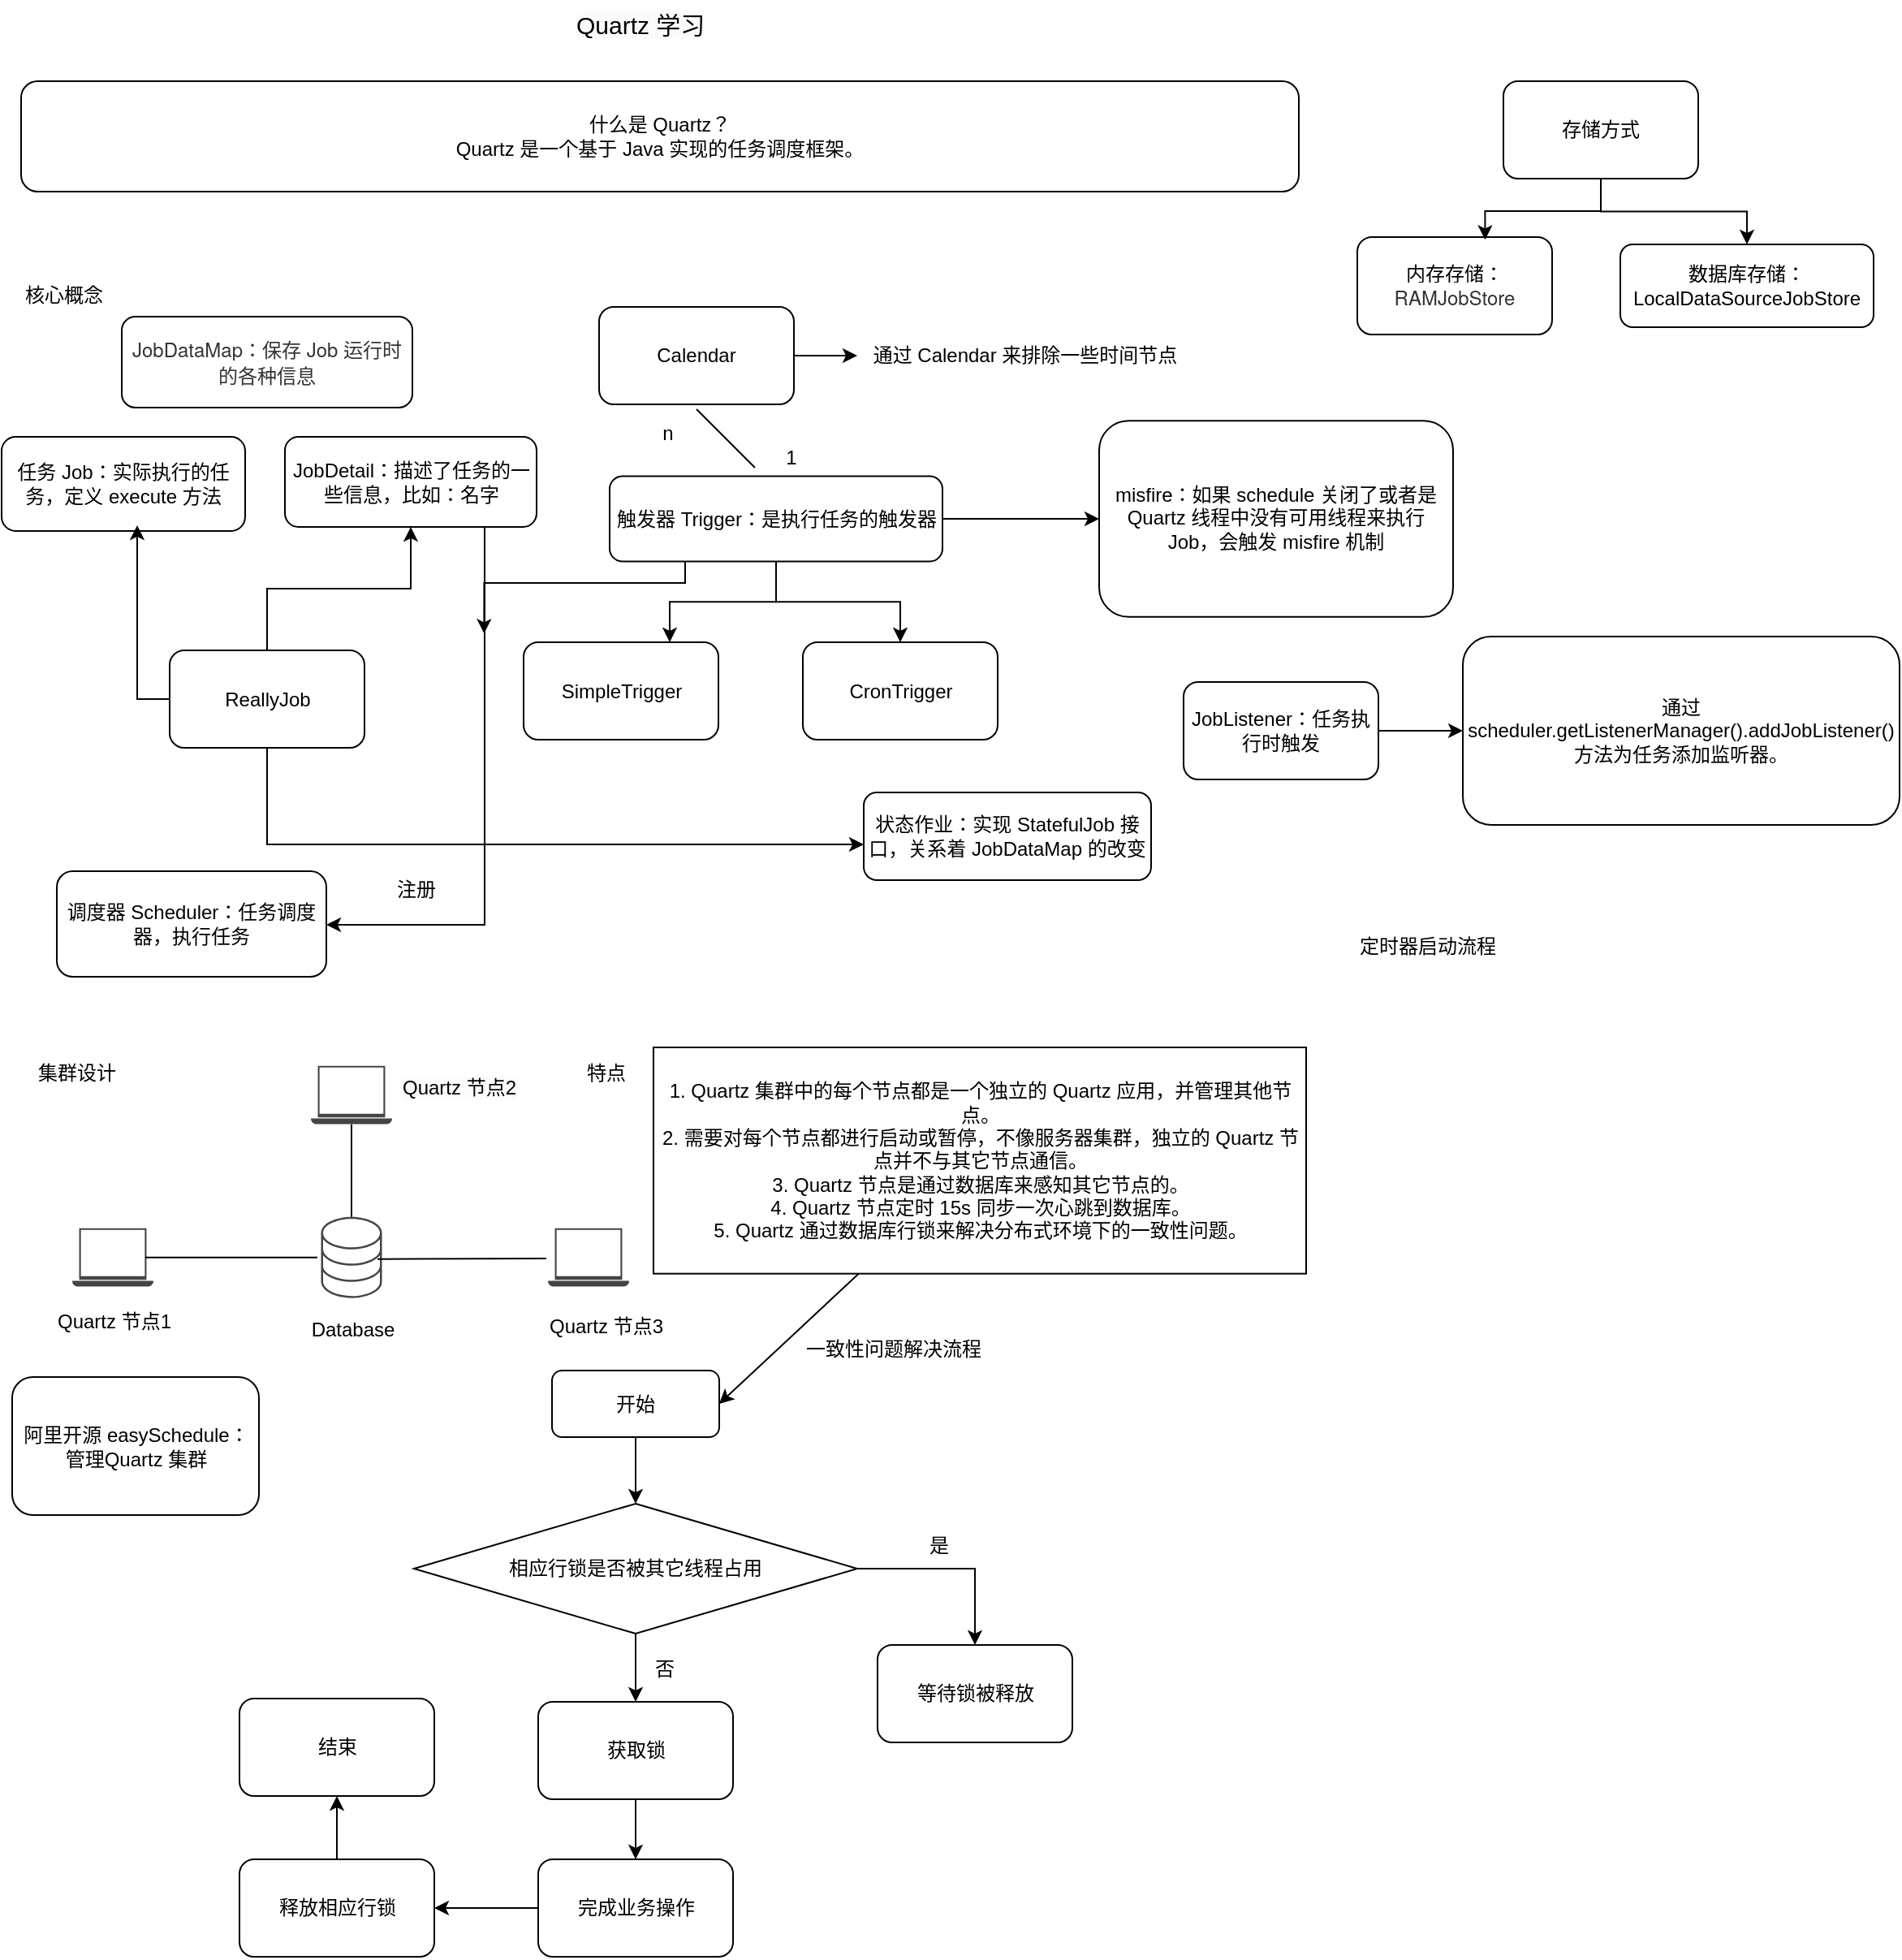 <mxfile version="24.6.5" type="github">
  <diagram name="第 1 页" id="t5rmYULxfnpGZIQc0kC4">
    <mxGraphModel dx="1221" dy="759" grid="0" gridSize="10" guides="1" tooltips="1" connect="1" arrows="1" fold="1" page="1" pageScale="1" pageWidth="827" pageHeight="1169" math="0" shadow="0">
      <root>
        <mxCell id="0" />
        <mxCell id="1" parent="0" />
        <mxCell id="8cU8IfGOEaAC18SAXIAc-3" value="什么是 Quartz？&lt;div&gt;Quartz 是一个基于 Java 实现的任务调度框架。&lt;/div&gt;" style="rounded=1;whiteSpace=wrap;html=1;" vertex="1" parent="1">
          <mxGeometry x="20" y="68" width="787" height="68" as="geometry" />
        </mxCell>
        <mxCell id="8cU8IfGOEaAC18SAXIAc-5" value="&lt;font style=&quot;font-size: 12px;&quot;&gt;任务 Job：实际执行的任务，定义 execute 方法&lt;/font&gt;" style="rounded=1;whiteSpace=wrap;html=1;" vertex="1" parent="1">
          <mxGeometry x="8" y="287" width="150" height="58" as="geometry" />
        </mxCell>
        <mxCell id="8cU8IfGOEaAC18SAXIAc-6" value="&lt;span style=&quot;color: rgb(0, 0, 0); font-family: Helvetica; font-size: 15px; font-style: normal; font-variant-ligatures: normal; font-variant-caps: normal; font-weight: 400; letter-spacing: normal; orphans: 2; text-align: center; text-indent: 0px; text-transform: none; widows: 2; word-spacing: 0px; -webkit-text-stroke-width: 0px; white-space: normal; background-color: rgb(251, 251, 251); text-decoration-thickness: initial; text-decoration-style: initial; text-decoration-color: initial; display: inline !important; float: none;&quot;&gt;Quartz 学习&lt;/span&gt;" style="text;whiteSpace=wrap;html=1;" vertex="1" parent="1">
          <mxGeometry x="359.997" y="18.003" width="107" height="40" as="geometry" />
        </mxCell>
        <mxCell id="8cU8IfGOEaAC18SAXIAc-7" value="核心概念" style="text;html=1;align=center;verticalAlign=middle;resizable=0;points=[];autosize=1;strokeColor=none;fillColor=none;" vertex="1" parent="1">
          <mxGeometry x="13" y="187" width="66" height="26" as="geometry" />
        </mxCell>
        <mxCell id="8cU8IfGOEaAC18SAXIAc-20" style="edgeStyle=orthogonalEdgeStyle;rounded=0;orthogonalLoop=1;jettySize=auto;html=1;entryX=0.75;entryY=0;entryDx=0;entryDy=0;" edge="1" parent="1" source="8cU8IfGOEaAC18SAXIAc-12" target="8cU8IfGOEaAC18SAXIAc-18">
          <mxGeometry relative="1" as="geometry" />
        </mxCell>
        <mxCell id="8cU8IfGOEaAC18SAXIAc-21" style="edgeStyle=orthogonalEdgeStyle;rounded=0;orthogonalLoop=1;jettySize=auto;html=1;" edge="1" parent="1" source="8cU8IfGOEaAC18SAXIAc-12" target="8cU8IfGOEaAC18SAXIAc-19">
          <mxGeometry relative="1" as="geometry" />
        </mxCell>
        <mxCell id="8cU8IfGOEaAC18SAXIAc-79" style="edgeStyle=orthogonalEdgeStyle;rounded=0;orthogonalLoop=1;jettySize=auto;html=1;" edge="1" parent="1" source="8cU8IfGOEaAC18SAXIAc-12">
          <mxGeometry relative="1" as="geometry">
            <mxPoint x="305.167" y="408.167" as="targetPoint" />
            <Array as="points">
              <mxPoint x="429" y="377" />
              <mxPoint x="305" y="377" />
            </Array>
          </mxGeometry>
        </mxCell>
        <mxCell id="8cU8IfGOEaAC18SAXIAc-96" value="" style="edgeStyle=orthogonalEdgeStyle;rounded=0;orthogonalLoop=1;jettySize=auto;html=1;" edge="1" parent="1" source="8cU8IfGOEaAC18SAXIAc-12" target="8cU8IfGOEaAC18SAXIAc-95">
          <mxGeometry relative="1" as="geometry" />
        </mxCell>
        <mxCell id="8cU8IfGOEaAC18SAXIAc-12" value="&lt;font style=&quot;font-size: 12px;&quot;&gt;触发器 Trigger：是执行任务的触发器&lt;/font&gt;" style="rounded=1;whiteSpace=wrap;html=1;" vertex="1" parent="1">
          <mxGeometry x="382.5" y="311.25" width="205" height="52.5" as="geometry" />
        </mxCell>
        <mxCell id="8cU8IfGOEaAC18SAXIAc-15" value="调度器 Scheduler：任务调度器，执行任务" style="rounded=1;whiteSpace=wrap;html=1;" vertex="1" parent="1">
          <mxGeometry x="42" y="554.5" width="166" height="65" as="geometry" />
        </mxCell>
        <mxCell id="8cU8IfGOEaAC18SAXIAc-18" value="SimpleTrigger" style="rounded=1;whiteSpace=wrap;html=1;" vertex="1" parent="1">
          <mxGeometry x="329.5" y="413.5" width="120" height="60" as="geometry" />
        </mxCell>
        <mxCell id="8cU8IfGOEaAC18SAXIAc-19" value="CronTrigger" style="rounded=1;whiteSpace=wrap;html=1;" vertex="1" parent="1">
          <mxGeometry x="501.5" y="413.5" width="120" height="60" as="geometry" />
        </mxCell>
        <mxCell id="8cU8IfGOEaAC18SAXIAc-24" value="集群设计" style="text;html=1;align=center;verticalAlign=middle;resizable=0;points=[];autosize=1;strokeColor=none;fillColor=none;" vertex="1" parent="1">
          <mxGeometry x="20.5" y="666" width="66" height="26" as="geometry" />
        </mxCell>
        <mxCell id="8cU8IfGOEaAC18SAXIAc-26" value="" style="sketch=0;pointerEvents=1;shadow=0;dashed=0;html=1;strokeColor=none;fillColor=#434445;aspect=fixed;labelPosition=center;verticalLabelPosition=bottom;verticalAlign=top;align=center;outlineConnect=0;shape=mxgraph.vvd.laptop;" vertex="1" parent="1">
          <mxGeometry x="51.5" y="774.33" width="50" height="36" as="geometry" />
        </mxCell>
        <mxCell id="8cU8IfGOEaAC18SAXIAc-27" value="" style="sketch=0;pointerEvents=1;shadow=0;dashed=0;html=1;strokeColor=none;fillColor=#434445;aspect=fixed;labelPosition=center;verticalLabelPosition=bottom;verticalAlign=top;align=center;outlineConnect=0;shape=mxgraph.vvd.laptop;" vertex="1" parent="1">
          <mxGeometry x="344.5" y="774.33" width="50" height="36" as="geometry" />
        </mxCell>
        <mxCell id="8cU8IfGOEaAC18SAXIAc-28" value="" style="sketch=0;pointerEvents=1;shadow=0;dashed=0;html=1;strokeColor=none;fillColor=#434445;aspect=fixed;labelPosition=center;verticalLabelPosition=bottom;verticalAlign=top;align=center;outlineConnect=0;shape=mxgraph.vvd.laptop;" vertex="1" parent="1">
          <mxGeometry x="198.5" y="674.33" width="50" height="36" as="geometry" />
        </mxCell>
        <mxCell id="8cU8IfGOEaAC18SAXIAc-29" value="" style="sketch=0;pointerEvents=1;shadow=0;dashed=0;html=1;strokeColor=none;fillColor=#434445;aspect=fixed;labelPosition=center;verticalLabelPosition=bottom;verticalAlign=top;align=center;outlineConnect=0;shape=mxgraph.vvd.storage;" vertex="1" parent="1">
          <mxGeometry x="204.75" y="767.33" width="37.5" height="50" as="geometry" />
        </mxCell>
        <mxCell id="8cU8IfGOEaAC18SAXIAc-30" value="" style="line;strokeWidth=1;rotatable=0;dashed=0;labelPosition=right;align=left;verticalAlign=middle;spacingTop=0;spacingLeft=6;points=[];portConstraint=eastwest;" vertex="1" parent="1">
          <mxGeometry x="96.5" y="787.33" width="106" height="10" as="geometry" />
        </mxCell>
        <mxCell id="8cU8IfGOEaAC18SAXIAc-31" value="" style="endArrow=none;html=1;rounded=0;" edge="1" parent="1">
          <mxGeometry relative="1" as="geometry">
            <mxPoint x="239.5" y="793.33" as="sourcePoint" />
            <mxPoint x="343.5" y="793" as="targetPoint" />
          </mxGeometry>
        </mxCell>
        <mxCell id="8cU8IfGOEaAC18SAXIAc-34" value="" style="endArrow=none;html=1;rounded=0;" edge="1" parent="1" source="8cU8IfGOEaAC18SAXIAc-28" target="8cU8IfGOEaAC18SAXIAc-29">
          <mxGeometry relative="1" as="geometry">
            <mxPoint x="222.5" y="710.33" as="sourcePoint" />
            <mxPoint x="225.5" y="766.33" as="targetPoint" />
          </mxGeometry>
        </mxCell>
        <mxCell id="8cU8IfGOEaAC18SAXIAc-35" value="Database" style="text;html=1;align=center;verticalAlign=middle;resizable=0;points=[];autosize=1;strokeColor=none;fillColor=none;" vertex="1" parent="1">
          <mxGeometry x="189" y="824.33" width="69" height="26" as="geometry" />
        </mxCell>
        <mxCell id="8cU8IfGOEaAC18SAXIAc-36" value="Quartz 节点1" style="text;html=1;align=center;verticalAlign=middle;resizable=0;points=[];autosize=1;strokeColor=none;fillColor=none;" vertex="1" parent="1">
          <mxGeometry x="32.5" y="819.33" width="88" height="26" as="geometry" />
        </mxCell>
        <mxCell id="8cU8IfGOEaAC18SAXIAc-37" value="&lt;span style=&quot;color: rgb(0, 0, 0); font-family: Helvetica; font-size: 12px; font-style: normal; font-variant-ligatures: normal; font-variant-caps: normal; font-weight: 400; letter-spacing: normal; orphans: 2; text-align: center; text-indent: 0px; text-transform: none; widows: 2; word-spacing: 0px; -webkit-text-stroke-width: 0px; white-space: nowrap; background-color: rgb(251, 251, 251); text-decoration-thickness: initial; text-decoration-style: initial; text-decoration-color: initial; display: inline !important; float: none;&quot;&gt;Quartz 节点2&lt;/span&gt;" style="text;whiteSpace=wrap;html=1;" vertex="1" parent="1">
          <mxGeometry x="253.497" y="674.327" width="98" height="36" as="geometry" />
        </mxCell>
        <mxCell id="8cU8IfGOEaAC18SAXIAc-38" value="Quartz 节点3" style="text;html=1;align=center;verticalAlign=middle;resizable=0;points=[];autosize=1;strokeColor=none;fillColor=none;" vertex="1" parent="1">
          <mxGeometry x="335.5" y="822" width="88" height="26" as="geometry" />
        </mxCell>
        <mxCell id="8cU8IfGOEaAC18SAXIAc-39" value="&lt;div&gt;1. Quartz 集群中的每个节点都是一个独立的 Quartz 应用，并管理其他节点。&lt;div&gt;2. 需要对每个节点都进行启动或暂停，不像服务器集群，独立的 Quartz 节点并不与其它节点通信。&lt;/div&gt;&lt;div&gt;3. Quartz 节点是通过数据库来感知其它节点的。&lt;/div&gt;&lt;div&gt;4. Quartz 节点定时 15s 同步一次心跳到数据库。&lt;/div&gt;&lt;div&gt;5. Quartz 通过数据库行锁来解决分布式环境下的一致性问题。&lt;/div&gt;&lt;/div&gt;" style="whiteSpace=wrap;html=1;" vertex="1" parent="1">
          <mxGeometry x="409.5" y="663" width="402" height="139.34" as="geometry" />
        </mxCell>
        <mxCell id="8cU8IfGOEaAC18SAXIAc-40" value="特点" style="text;html=1;align=center;verticalAlign=middle;resizable=0;points=[];autosize=1;strokeColor=none;fillColor=none;" vertex="1" parent="1">
          <mxGeometry x="358.5" y="666" width="42" height="26" as="geometry" />
        </mxCell>
        <mxCell id="8cU8IfGOEaAC18SAXIAc-58" value="" style="edgeStyle=orthogonalEdgeStyle;rounded=0;orthogonalLoop=1;jettySize=auto;html=1;" edge="1" parent="1" source="8cU8IfGOEaAC18SAXIAc-41" target="8cU8IfGOEaAC18SAXIAc-43">
          <mxGeometry relative="1" as="geometry" />
        </mxCell>
        <mxCell id="8cU8IfGOEaAC18SAXIAc-41" value="开始" style="rounded=1;whiteSpace=wrap;html=1;" vertex="1" parent="1">
          <mxGeometry x="347" y="862" width="103" height="41" as="geometry" />
        </mxCell>
        <mxCell id="8cU8IfGOEaAC18SAXIAc-45" style="edgeStyle=orthogonalEdgeStyle;rounded=0;orthogonalLoop=1;jettySize=auto;html=1;entryX=0.5;entryY=0;entryDx=0;entryDy=0;" edge="1" parent="1" source="8cU8IfGOEaAC18SAXIAc-43" target="8cU8IfGOEaAC18SAXIAc-44">
          <mxGeometry relative="1" as="geometry" />
        </mxCell>
        <mxCell id="8cU8IfGOEaAC18SAXIAc-49" style="edgeStyle=orthogonalEdgeStyle;rounded=0;orthogonalLoop=1;jettySize=auto;html=1;entryX=0.5;entryY=0;entryDx=0;entryDy=0;" edge="1" parent="1" source="8cU8IfGOEaAC18SAXIAc-43" target="8cU8IfGOEaAC18SAXIAc-47">
          <mxGeometry relative="1" as="geometry" />
        </mxCell>
        <mxCell id="8cU8IfGOEaAC18SAXIAc-43" value="相应行锁是否被其它线程占用" style="rhombus;whiteSpace=wrap;html=1;" vertex="1" parent="1">
          <mxGeometry x="262" y="944" width="273" height="80" as="geometry" />
        </mxCell>
        <mxCell id="8cU8IfGOEaAC18SAXIAc-44" value="等待锁被释放" style="rounded=1;whiteSpace=wrap;html=1;" vertex="1" parent="1">
          <mxGeometry x="547.5" y="1031" width="120" height="60" as="geometry" />
        </mxCell>
        <mxCell id="8cU8IfGOEaAC18SAXIAc-46" value="是" style="text;html=1;align=center;verticalAlign=middle;resizable=0;points=[];autosize=1;strokeColor=none;fillColor=none;" vertex="1" parent="1">
          <mxGeometry x="569.5" y="957" width="30" height="26" as="geometry" />
        </mxCell>
        <mxCell id="8cU8IfGOEaAC18SAXIAc-53" style="edgeStyle=orthogonalEdgeStyle;rounded=0;orthogonalLoop=1;jettySize=auto;html=1;entryX=0.5;entryY=0;entryDx=0;entryDy=0;" edge="1" parent="1" source="8cU8IfGOEaAC18SAXIAc-47" target="8cU8IfGOEaAC18SAXIAc-51">
          <mxGeometry relative="1" as="geometry" />
        </mxCell>
        <mxCell id="8cU8IfGOEaAC18SAXIAc-47" value="获取锁" style="rounded=1;whiteSpace=wrap;html=1;" vertex="1" parent="1">
          <mxGeometry x="338.5" y="1066" width="120" height="60" as="geometry" />
        </mxCell>
        <mxCell id="8cU8IfGOEaAC18SAXIAc-50" value="否" style="text;html=1;align=center;verticalAlign=middle;resizable=0;points=[];autosize=1;strokeColor=none;fillColor=none;" vertex="1" parent="1">
          <mxGeometry x="400.5" y="1033" width="30" height="26" as="geometry" />
        </mxCell>
        <mxCell id="8cU8IfGOEaAC18SAXIAc-55" style="edgeStyle=orthogonalEdgeStyle;rounded=0;orthogonalLoop=1;jettySize=auto;html=1;entryX=1;entryY=0.5;entryDx=0;entryDy=0;" edge="1" parent="1" source="8cU8IfGOEaAC18SAXIAc-51" target="8cU8IfGOEaAC18SAXIAc-54">
          <mxGeometry relative="1" as="geometry" />
        </mxCell>
        <mxCell id="8cU8IfGOEaAC18SAXIAc-51" value="完成业务操作" style="rounded=1;whiteSpace=wrap;html=1;" vertex="1" parent="1">
          <mxGeometry x="338.5" y="1163" width="120" height="60" as="geometry" />
        </mxCell>
        <mxCell id="8cU8IfGOEaAC18SAXIAc-57" value="" style="edgeStyle=orthogonalEdgeStyle;rounded=0;orthogonalLoop=1;jettySize=auto;html=1;" edge="1" parent="1" source="8cU8IfGOEaAC18SAXIAc-54" target="8cU8IfGOEaAC18SAXIAc-56">
          <mxGeometry relative="1" as="geometry" />
        </mxCell>
        <mxCell id="8cU8IfGOEaAC18SAXIAc-54" value="释放相应行锁" style="rounded=1;whiteSpace=wrap;html=1;" vertex="1" parent="1">
          <mxGeometry x="154.5" y="1163" width="120" height="60" as="geometry" />
        </mxCell>
        <mxCell id="8cU8IfGOEaAC18SAXIAc-56" value="结束" style="rounded=1;whiteSpace=wrap;html=1;" vertex="1" parent="1">
          <mxGeometry x="154.5" y="1064" width="120" height="60" as="geometry" />
        </mxCell>
        <mxCell id="8cU8IfGOEaAC18SAXIAc-59" value="" style="endArrow=classic;html=1;rounded=0;entryX=1;entryY=0.5;entryDx=0;entryDy=0;" edge="1" parent="1" source="8cU8IfGOEaAC18SAXIAc-39" target="8cU8IfGOEaAC18SAXIAc-41">
          <mxGeometry width="50" height="50" relative="1" as="geometry">
            <mxPoint x="494.5" y="874.33" as="sourcePoint" />
            <mxPoint x="544.5" y="824.33" as="targetPoint" />
          </mxGeometry>
        </mxCell>
        <mxCell id="8cU8IfGOEaAC18SAXIAc-60" value="一致性问题解决流程" style="text;html=1;align=center;verticalAlign=middle;resizable=0;points=[];autosize=1;strokeColor=none;fillColor=none;" vertex="1" parent="1">
          <mxGeometry x="493.5" y="836" width="126" height="26" as="geometry" />
        </mxCell>
        <mxCell id="8cU8IfGOEaAC18SAXIAc-61" value="阿里开源 easySchedule：管理Quartz 集群" style="rounded=1;whiteSpace=wrap;html=1;" vertex="1" parent="1">
          <mxGeometry x="14.5" y="866" width="152" height="85" as="geometry" />
        </mxCell>
        <mxCell id="8cU8IfGOEaAC18SAXIAc-92" value="" style="edgeStyle=orthogonalEdgeStyle;rounded=0;orthogonalLoop=1;jettySize=auto;html=1;" edge="1" parent="1" source="8cU8IfGOEaAC18SAXIAc-62" target="8cU8IfGOEaAC18SAXIAc-68">
          <mxGeometry relative="1" as="geometry" />
        </mxCell>
        <mxCell id="8cU8IfGOEaAC18SAXIAc-62" value="Calendar" style="rounded=1;whiteSpace=wrap;html=1;" vertex="1" parent="1">
          <mxGeometry x="376" y="207" width="120" height="60" as="geometry" />
        </mxCell>
        <mxCell id="8cU8IfGOEaAC18SAXIAc-64" value="" style="endArrow=none;html=1;rounded=0;" edge="1" parent="1">
          <mxGeometry relative="1" as="geometry">
            <mxPoint x="436" y="270" as="sourcePoint" />
            <mxPoint x="472" y="306" as="targetPoint" />
          </mxGeometry>
        </mxCell>
        <mxCell id="8cU8IfGOEaAC18SAXIAc-65" value="1" style="text;html=1;align=center;verticalAlign=middle;resizable=0;points=[];autosize=1;strokeColor=none;fillColor=none;" vertex="1" parent="1">
          <mxGeometry x="481" y="287" width="25" height="26" as="geometry" />
        </mxCell>
        <mxCell id="8cU8IfGOEaAC18SAXIAc-67" value="n" style="text;html=1;align=center;verticalAlign=middle;resizable=0;points=[];autosize=1;strokeColor=none;fillColor=none;" vertex="1" parent="1">
          <mxGeometry x="405.5" y="272" width="25" height="26" as="geometry" />
        </mxCell>
        <mxCell id="8cU8IfGOEaAC18SAXIAc-68" value="通过 Calendar 来排除一些时间节点" style="text;html=1;align=center;verticalAlign=middle;resizable=0;points=[];autosize=1;strokeColor=none;fillColor=none;" vertex="1" parent="1">
          <mxGeometry x="535" y="224" width="205" height="26" as="geometry" />
        </mxCell>
        <mxCell id="8cU8IfGOEaAC18SAXIAc-77" style="edgeStyle=orthogonalEdgeStyle;rounded=0;orthogonalLoop=1;jettySize=auto;html=1;" edge="1" parent="1" source="8cU8IfGOEaAC18SAXIAc-70" target="8cU8IfGOEaAC18SAXIAc-15">
          <mxGeometry relative="1" as="geometry">
            <Array as="points">
              <mxPoint x="305.5" y="587.5" />
            </Array>
          </mxGeometry>
        </mxCell>
        <mxCell id="8cU8IfGOEaAC18SAXIAc-70" value="JobDetail：描述了任务的一些信息，比如：名字" style="rounded=1;whiteSpace=wrap;html=1;" vertex="1" parent="1">
          <mxGeometry x="182.5" y="287" width="155" height="55.5" as="geometry" />
        </mxCell>
        <mxCell id="8cU8IfGOEaAC18SAXIAc-75" style="edgeStyle=orthogonalEdgeStyle;rounded=0;orthogonalLoop=1;jettySize=auto;html=1;entryX=0.5;entryY=1;entryDx=0;entryDy=0;" edge="1" parent="1" source="8cU8IfGOEaAC18SAXIAc-71">
          <mxGeometry relative="1" as="geometry">
            <mxPoint x="91.5" y="341.5" as="targetPoint" />
          </mxGeometry>
        </mxCell>
        <mxCell id="8cU8IfGOEaAC18SAXIAc-76" style="edgeStyle=orthogonalEdgeStyle;rounded=0;orthogonalLoop=1;jettySize=auto;html=1;" edge="1" parent="1" source="8cU8IfGOEaAC18SAXIAc-71" target="8cU8IfGOEaAC18SAXIAc-70">
          <mxGeometry relative="1" as="geometry" />
        </mxCell>
        <mxCell id="8cU8IfGOEaAC18SAXIAc-97" style="edgeStyle=orthogonalEdgeStyle;rounded=0;orthogonalLoop=1;jettySize=auto;html=1;" edge="1" parent="1" source="8cU8IfGOEaAC18SAXIAc-71">
          <mxGeometry relative="1" as="geometry">
            <mxPoint x="539" y="538" as="targetPoint" />
            <Array as="points">
              <mxPoint x="172" y="538" />
              <mxPoint x="514" y="538" />
            </Array>
          </mxGeometry>
        </mxCell>
        <mxCell id="8cU8IfGOEaAC18SAXIAc-71" value="ReallyJob" style="rounded=1;whiteSpace=wrap;html=1;" vertex="1" parent="1">
          <mxGeometry x="111.5" y="418.5" width="120" height="60" as="geometry" />
        </mxCell>
        <mxCell id="8cU8IfGOEaAC18SAXIAc-78" value="注册" style="text;html=1;align=center;verticalAlign=middle;resizable=0;points=[];autosize=1;strokeColor=none;fillColor=none;" vertex="1" parent="1">
          <mxGeometry x="241.5" y="552.5" width="42" height="26" as="geometry" />
        </mxCell>
        <mxCell id="8cU8IfGOEaAC18SAXIAc-80" value="&lt;span style=&quot;color: rgb(51, 51, 51); font-family: &amp;quot;pingfang SC&amp;quot;, &amp;quot;helvetica neue&amp;quot;, arial, &amp;quot;hiragino sans gb&amp;quot;, &amp;quot;microsoft yahei ui&amp;quot;, &amp;quot;microsoft yahei&amp;quot;, simsun, sans-serif; text-align: left; white-space-collapse: preserve; background-color: rgb(255, 255, 255);&quot;&gt;&lt;font style=&quot;font-size: 12px;&quot;&gt;JobDataMap：保存 Job 运行时的各种信息&lt;/font&gt;&lt;/span&gt;" style="rounded=1;whiteSpace=wrap;html=1;" vertex="1" parent="1">
          <mxGeometry x="82" y="213" width="179" height="56" as="geometry" />
        </mxCell>
        <mxCell id="8cU8IfGOEaAC18SAXIAc-91" style="edgeStyle=orthogonalEdgeStyle;rounded=0;orthogonalLoop=1;jettySize=auto;html=1;" edge="1" parent="1" source="8cU8IfGOEaAC18SAXIAc-86" target="8cU8IfGOEaAC18SAXIAc-89">
          <mxGeometry relative="1" as="geometry" />
        </mxCell>
        <mxCell id="8cU8IfGOEaAC18SAXIAc-86" value="&lt;span style=&quot;text-wrap: nowrap;&quot;&gt;存储方式&lt;/span&gt;" style="rounded=1;whiteSpace=wrap;html=1;" vertex="1" parent="1">
          <mxGeometry x="933" y="68" width="120" height="60" as="geometry" />
        </mxCell>
        <mxCell id="8cU8IfGOEaAC18SAXIAc-87" value="&lt;font style=&quot;font-size: 12px;&quot;&gt;内存存储：&lt;span style=&quot;color: rgb(51, 51, 51); font-family: &amp;quot;pingfang SC&amp;quot;, &amp;quot;helvetica neue&amp;quot;, arial, &amp;quot;hiragino sans gb&amp;quot;, &amp;quot;microsoft yahei ui&amp;quot;, &amp;quot;microsoft yahei&amp;quot;, simsun, sans-serif; text-align: start; white-space-collapse: preserve; background-color: rgb(255, 255, 255);&quot;&gt;RAMJobStore&lt;/span&gt;&lt;/font&gt;" style="rounded=1;whiteSpace=wrap;html=1;" vertex="1" parent="1">
          <mxGeometry x="843" y="164" width="120" height="60" as="geometry" />
        </mxCell>
        <mxCell id="8cU8IfGOEaAC18SAXIAc-89" value="数据库存储：&lt;div&gt;LocalDataSourceJobStore&lt;/div&gt;" style="rounded=1;whiteSpace=wrap;html=1;" vertex="1" parent="1">
          <mxGeometry x="1005" y="168.5" width="156" height="51" as="geometry" />
        </mxCell>
        <mxCell id="8cU8IfGOEaAC18SAXIAc-90" style="edgeStyle=orthogonalEdgeStyle;rounded=0;orthogonalLoop=1;jettySize=auto;html=1;entryX=0.656;entryY=0.028;entryDx=0;entryDy=0;entryPerimeter=0;" edge="1" parent="1" source="8cU8IfGOEaAC18SAXIAc-86" target="8cU8IfGOEaAC18SAXIAc-87">
          <mxGeometry relative="1" as="geometry" />
        </mxCell>
        <mxCell id="8cU8IfGOEaAC18SAXIAc-95" value="misfire：如果 schedule 关闭了或者是 Quartz 线程中没有可用线程来执行 Job，会触发 misfire 机制" style="whiteSpace=wrap;html=1;rounded=1;" vertex="1" parent="1">
          <mxGeometry x="684" y="277.12" width="218" height="120.75" as="geometry" />
        </mxCell>
        <mxCell id="8cU8IfGOEaAC18SAXIAc-98" value="状态作业：实现 StatefulJob 接口，关系着 JobDataMap 的改变" style="rounded=1;whiteSpace=wrap;html=1;" vertex="1" parent="1">
          <mxGeometry x="539" y="506" width="177" height="54" as="geometry" />
        </mxCell>
        <mxCell id="8cU8IfGOEaAC18SAXIAc-101" value="" style="edgeStyle=orthogonalEdgeStyle;rounded=0;orthogonalLoop=1;jettySize=auto;html=1;" edge="1" parent="1" source="8cU8IfGOEaAC18SAXIAc-99" target="8cU8IfGOEaAC18SAXIAc-100">
          <mxGeometry relative="1" as="geometry" />
        </mxCell>
        <mxCell id="8cU8IfGOEaAC18SAXIAc-99" value="JobListener：任务执行时触发" style="rounded=1;whiteSpace=wrap;html=1;" vertex="1" parent="1">
          <mxGeometry x="736" y="438" width="120" height="60" as="geometry" />
        </mxCell>
        <mxCell id="8cU8IfGOEaAC18SAXIAc-100" value="通过 scheduler.getListenerManager().addJobListener() 方法为任务添加监听器。" style="whiteSpace=wrap;html=1;rounded=1;" vertex="1" parent="1">
          <mxGeometry x="908" y="410" width="269" height="116" as="geometry" />
        </mxCell>
        <mxCell id="8cU8IfGOEaAC18SAXIAc-103" value="定时器启动流程" style="text;html=1;align=center;verticalAlign=middle;resizable=0;points=[];autosize=1;strokeColor=none;fillColor=none;" vertex="1" parent="1">
          <mxGeometry x="835" y="588" width="102" height="26" as="geometry" />
        </mxCell>
      </root>
    </mxGraphModel>
  </diagram>
</mxfile>
